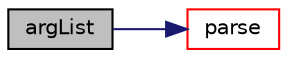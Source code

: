 digraph "argList"
{
  bgcolor="transparent";
  edge [fontname="Helvetica",fontsize="10",labelfontname="Helvetica",labelfontsize="10"];
  node [fontname="Helvetica",fontsize="10",shape=record];
  rankdir="LR";
  Node342 [label="argList",height=0.2,width=0.4,color="black", fillcolor="grey75", style="filled", fontcolor="black"];
  Node342 -> Node343 [color="midnightblue",fontsize="10",style="solid",fontname="Helvetica"];
  Node343 [label="parse",height=0.2,width=0.4,color="red",URL="$a27769.html#a00aad68f835a5c0bcb8920505bb0bd10",tooltip="Parse. "];
}
